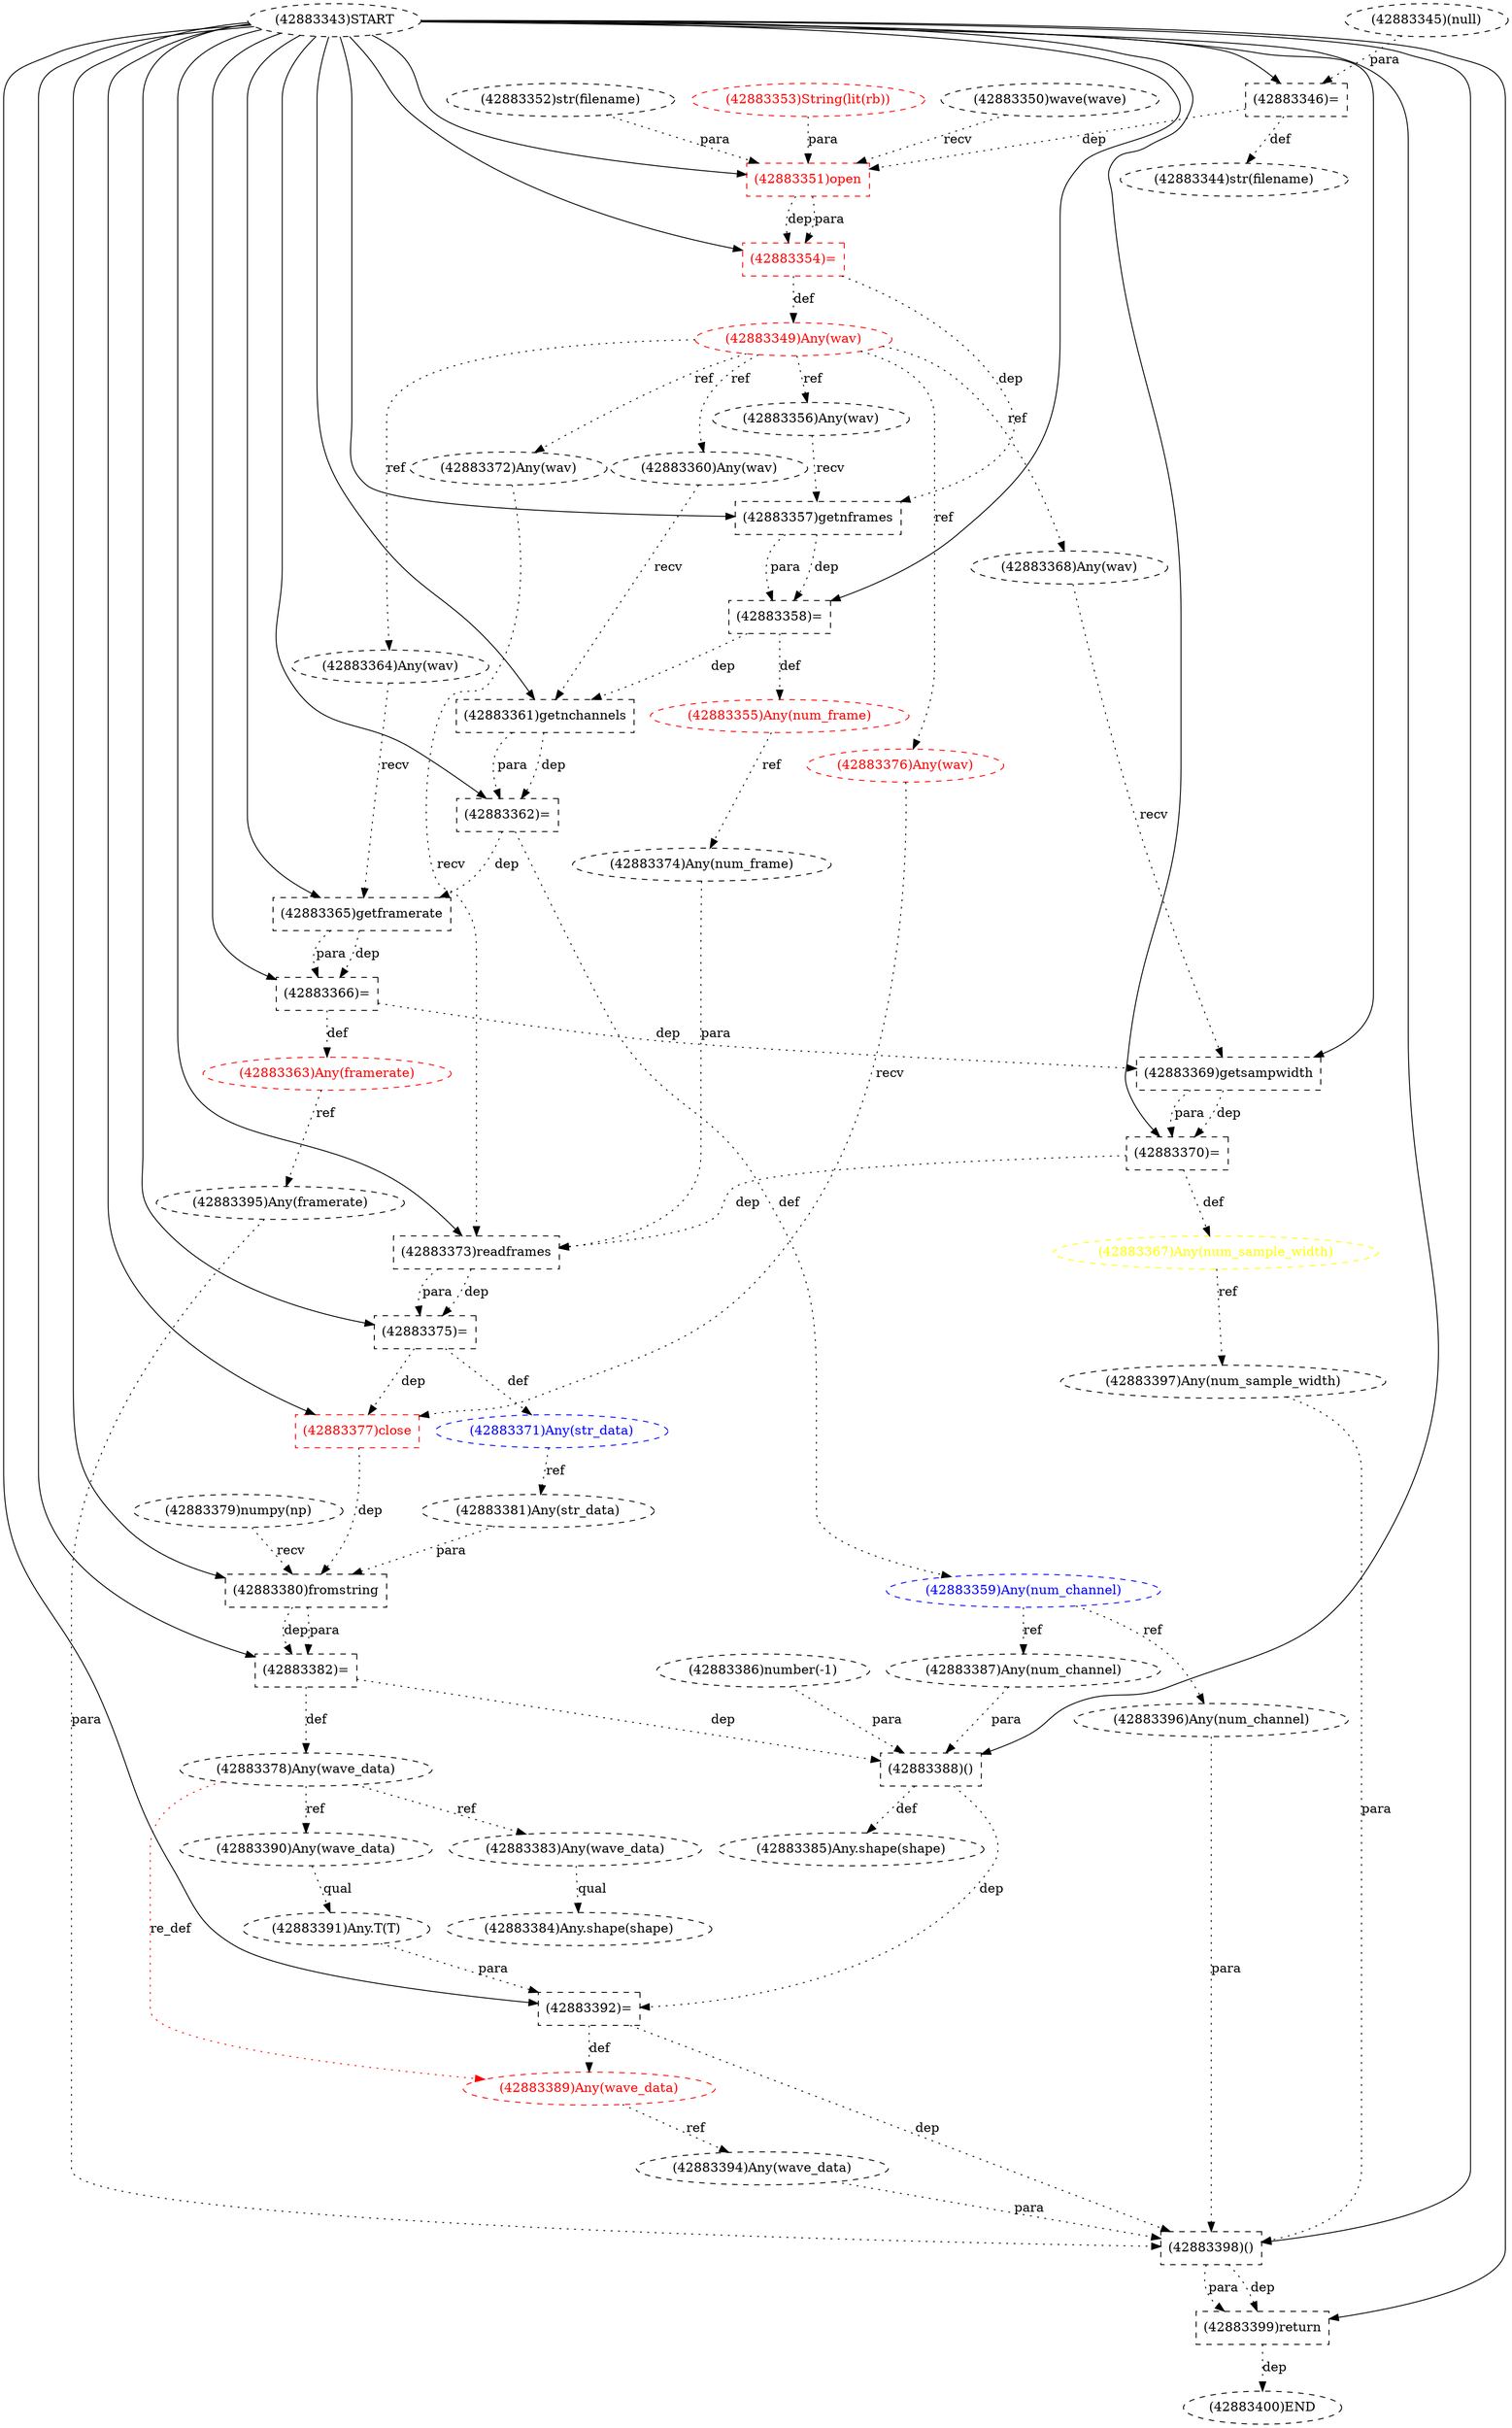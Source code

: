 digraph G {
1 [label="(42883346)=" shape=box style=dashed]
2 [label="(42883368)Any(wav)" shape=ellipse style=dashed]
3 [label="(42883371)Any(str_data)" shape=ellipse style=dashed color=blue fontcolor=blue]
4 [label="(42883358)=" shape=box style=dashed]
5 [label="(42883369)getsampwidth" shape=box style=dashed]
6 [label="(42883400)END" style=dashed]
7 [label="(42883345)(null)" shape=ellipse style=dashed]
8 [label="(42883395)Any(framerate)" shape=ellipse style=dashed]
9 [label="(42883374)Any(num_frame)" shape=ellipse style=dashed]
10 [label="(42883377)close" shape=box style=dashed color=red fontcolor=red]
11 [label="(42883394)Any(wave_data)" shape=ellipse style=dashed]
12 [label="(42883361)getnchannels" shape=box style=dashed]
13 [label="(42883366)=" shape=box style=dashed]
14 [label="(42883372)Any(wav)" shape=ellipse style=dashed]
15 [label="(42883362)=" shape=box style=dashed]
16 [label="(42883383)Any(wave_data)" shape=ellipse style=dashed]
17 [label="(42883389)Any(wave_data)" shape=ellipse style=dashed color=red fontcolor=red]
18 [label="(42883365)getframerate" shape=box style=dashed]
19 [label="(42883384)Any.shape(shape)" shape=ellipse style=dashed]
20 [label="(42883360)Any(wav)" shape=ellipse style=dashed]
21 [label="(42883370)=" shape=box style=dashed]
22 [label="(42883380)fromstring" shape=box style=dashed]
23 [label="(42883392)=" shape=box style=dashed]
24 [label="(42883363)Any(framerate)" shape=ellipse style=dashed color=red fontcolor=red]
25 [label="(42883387)Any(num_channel)" shape=ellipse style=dashed]
26 [label="(42883375)=" shape=box style=dashed]
27 [label="(42883378)Any(wave_data)" shape=ellipse style=dashed color=black fontcolor=black]
28 [label="(42883386)number(-1)" shape=ellipse style=dashed]
29 [label="(42883352)str(filename)" shape=ellipse style=dashed]
30 [label="(42883367)Any(num_sample_width)" shape=ellipse style=dashed color=yellow fontcolor=yellow]
31 [label="(42883354)=" shape=box style=dashed color=red fontcolor=red]
32 [label="(42883398)()" shape=box style=dashed]
33 [label="(42883353)String(lit(rb))" shape=ellipse style=dashed color=red fontcolor=red]
34 [label="(42883396)Any(num_channel)" shape=ellipse style=dashed]
35 [label="(42883391)Any.T(T)" shape=ellipse style=dashed]
36 [label="(42883382)=" shape=box style=dashed]
37 [label="(42883373)readframes" shape=box style=dashed]
38 [label="(42883357)getnframes" shape=box style=dashed]
39 [label="(42883397)Any(num_sample_width)" shape=ellipse style=dashed]
40 [label="(42883390)Any(wave_data)" shape=ellipse style=dashed]
41 [label="(42883364)Any(wav)" shape=ellipse style=dashed]
42 [label="(42883359)Any(num_channel)" shape=ellipse style=dashed color=blue fontcolor=blue]
43 [label="(42883379)numpy(np)" shape=ellipse style=dashed]
44 [label="(42883381)Any(str_data)" shape=ellipse style=dashed]
45 [label="(42883351)open" shape=box style=dashed color=red fontcolor=red]
46 [label="(42883350)wave(wave)" shape=ellipse style=dashed]
47 [label="(42883349)Any(wav)" shape=ellipse style=dashed color=red fontcolor=red]
48 [label="(42883376)Any(wav)" shape=ellipse style=dashed color=red fontcolor=red]
49 [label="(42883343)START" style=dashed]
50 [label="(42883355)Any(num_frame)" shape=ellipse style=dashed color=red fontcolor=red]
51 [label="(42883399)return" shape=box style=dashed]
52 [label="(42883385)Any.shape(shape)" shape=ellipse style=dashed]
53 [label="(42883344)str(filename)" shape=ellipse style=dashed]
54 [label="(42883388)()" shape=box style=dashed]
55 [label="(42883356)Any(wav)" shape=ellipse style=dashed]
49 -> 1 [label="" style=solid];
7 -> 1 [label="para" style=dotted];
47 -> 2 [label="ref" style=dotted];
26 -> 3 [label="def" style=dotted];
49 -> 4 [label="" style=solid];
38 -> 4 [label="dep" style=dotted];
38 -> 4 [label="para" style=dotted];
49 -> 5 [label="" style=solid];
2 -> 5 [label="recv" style=dotted];
13 -> 5 [label="dep" style=dotted];
51 -> 6 [label="dep" style=dotted];
24 -> 8 [label="ref" style=dotted];
50 -> 9 [label="ref" style=dotted];
49 -> 10 [label="" style=solid];
48 -> 10 [label="recv" style=dotted];
26 -> 10 [label="dep" style=dotted];
17 -> 11 [label="ref" style=dotted];
49 -> 12 [label="" style=solid];
20 -> 12 [label="recv" style=dotted];
4 -> 12 [label="dep" style=dotted];
49 -> 13 [label="" style=solid];
18 -> 13 [label="dep" style=dotted];
18 -> 13 [label="para" style=dotted];
47 -> 14 [label="ref" style=dotted];
49 -> 15 [label="" style=solid];
12 -> 15 [label="dep" style=dotted];
12 -> 15 [label="para" style=dotted];
27 -> 16 [label="ref" style=dotted];
23 -> 17 [label="def" style=dotted];
27 -> 17 [label="re_def" style=dotted color=red];
49 -> 18 [label="" style=solid];
41 -> 18 [label="recv" style=dotted];
15 -> 18 [label="dep" style=dotted];
16 -> 19 [label="qual" style=dotted];
47 -> 20 [label="ref" style=dotted];
49 -> 21 [label="" style=solid];
5 -> 21 [label="dep" style=dotted];
5 -> 21 [label="para" style=dotted];
49 -> 22 [label="" style=solid];
43 -> 22 [label="recv" style=dotted];
44 -> 22 [label="para" style=dotted];
10 -> 22 [label="dep" style=dotted];
49 -> 23 [label="" style=solid];
35 -> 23 [label="para" style=dotted];
54 -> 23 [label="dep" style=dotted];
13 -> 24 [label="def" style=dotted];
42 -> 25 [label="ref" style=dotted];
49 -> 26 [label="" style=solid];
37 -> 26 [label="dep" style=dotted];
37 -> 26 [label="para" style=dotted];
36 -> 27 [label="def" style=dotted];
21 -> 30 [label="def" style=dotted];
49 -> 31 [label="" style=solid];
45 -> 31 [label="dep" style=dotted];
45 -> 31 [label="para" style=dotted];
49 -> 32 [label="" style=solid];
11 -> 32 [label="para" style=dotted];
8 -> 32 [label="para" style=dotted];
34 -> 32 [label="para" style=dotted];
39 -> 32 [label="para" style=dotted];
23 -> 32 [label="dep" style=dotted];
42 -> 34 [label="ref" style=dotted];
40 -> 35 [label="qual" style=dotted];
49 -> 36 [label="" style=solid];
22 -> 36 [label="dep" style=dotted];
22 -> 36 [label="para" style=dotted];
49 -> 37 [label="" style=solid];
14 -> 37 [label="recv" style=dotted];
9 -> 37 [label="para" style=dotted];
21 -> 37 [label="dep" style=dotted];
49 -> 38 [label="" style=solid];
55 -> 38 [label="recv" style=dotted];
31 -> 38 [label="dep" style=dotted];
30 -> 39 [label="ref" style=dotted];
27 -> 40 [label="ref" style=dotted];
47 -> 41 [label="ref" style=dotted];
15 -> 42 [label="def" style=dotted];
3 -> 44 [label="ref" style=dotted];
49 -> 45 [label="" style=solid];
46 -> 45 [label="recv" style=dotted];
29 -> 45 [label="para" style=dotted];
33 -> 45 [label="para" style=dotted];
1 -> 45 [label="dep" style=dotted];
31 -> 47 [label="def" style=dotted];
47 -> 48 [label="ref" style=dotted];
4 -> 50 [label="def" style=dotted];
49 -> 51 [label="" style=solid];
32 -> 51 [label="dep" style=dotted];
32 -> 51 [label="para" style=dotted];
54 -> 52 [label="def" style=dotted];
1 -> 53 [label="def" style=dotted];
49 -> 54 [label="" style=solid];
28 -> 54 [label="para" style=dotted];
25 -> 54 [label="para" style=dotted];
36 -> 54 [label="dep" style=dotted];
47 -> 55 [label="ref" style=dotted];
}